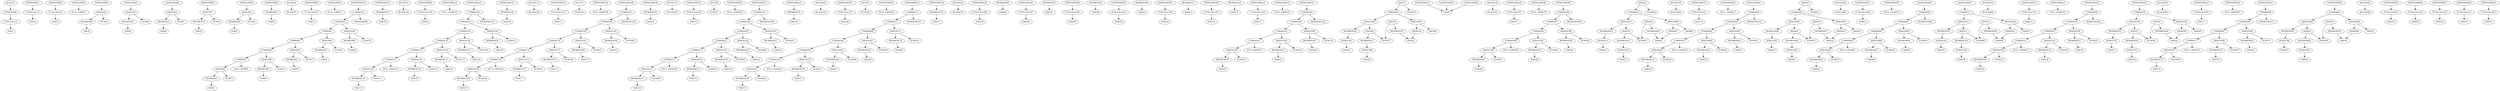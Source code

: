 digraph A { 
FUNCCALL12 -> VAR7
EXPRSTMR6 -> FUNCCALL12
FUNCCALL19 -> VAR14
EXPRSTMR13 -> FUNCCALL19
FUNCCALL29 -> VAR25
EXPRSTMR24 -> FUNCCALL29
EXPRSTMR36 -> NULL_EXPR35
MEMBER40 -> VAR39
ASSIGN42 -> NUM41
ASSIGN42 -> MEMBER40
EXPRSTMR38 -> ASSIGN42
MEMBER45 -> VAR44
ASSIGN47 -> NUM46
ASSIGN47 -> MEMBER45
EXPRSTMR43 -> ASSIGN47
MEMBER50 -> VAR49
ASSIGN52 -> NUM51
ASSIGN52 -> MEMBER50
EXPRSTMR48 -> ASSIGN52
MEMBER55 -> VAR54
ASSIGN57 -> NUM56
ASSIGN57 -> MEMBER55
EXPRSTMR53 -> ASSIGN57
MEMBER60 -> VAR59
ASSIGN62 -> NUM61
ASSIGN62 -> MEMBER60
EXPRSTMR58 -> ASSIGN62
MEMBER65 -> VAR64
EXPRSTMR63 -> MEMBER65
BLOCK34 -> BLOCK37
FUNCCALL67 -> VAR31
EXPRSTMR30 -> FUNCCALL67
EXPRSTMR74 -> NULL_EXPR73
MEMBER83 -> VAR82
ASSIGN84 -> NUM75
ASSIGN84 -> MEMBER83
COMMA85 -> ASSIGN84
COMMA85 -> NULL_EXPR81
MEMBER87 -> VAR86
ASSIGN88 -> NUM76
ASSIGN88 -> MEMBER87
COMMA89 -> ASSIGN88
COMMA89 -> COMMA85
MEMBER91 -> VAR90
ASSIGN92 -> NUM77
ASSIGN92 -> MEMBER91
COMMA93 -> ASSIGN92
COMMA93 -> COMMA89
MEMBER95 -> VAR94
ASSIGN96 -> NUM78
ASSIGN96 -> MEMBER95
COMMA97 -> ASSIGN96
COMMA97 -> COMMA93
MEMBER99 -> VAR98
ASSIGN100 -> NUM79
ASSIGN100 -> MEMBER99
COMMA101 -> ASSIGN100
COMMA101 -> COMMA97
COMMA102 -> COMMA101
COMMA102 -> MEMZERO80
EXPRSTMR103 -> COMMA102
MEMBER107 -> VAR106
EXPRSTMR105 -> MEMBER107
BLOCK72 -> BLOCK104
FUNCCALL109 -> VAR69
EXPRSTMR68 -> FUNCCALL109
EXPRSTMR116 -> NULL_EXPR115
MEMBER125 -> VAR124
ASSIGN126 -> NUM117
ASSIGN126 -> MEMBER125
COMMA127 -> ASSIGN126
COMMA127 -> NULL_EXPR123
MEMBER129 -> VAR128
ASSIGN130 -> NUM118
ASSIGN130 -> MEMBER129
COMMA131 -> ASSIGN130
COMMA131 -> COMMA127
MEMBER133 -> VAR132
ASSIGN134 -> NUM119
ASSIGN134 -> MEMBER133
COMMA135 -> ASSIGN134
COMMA135 -> COMMA131
MEMBER137 -> VAR136
ASSIGN138 -> NUM120
ASSIGN138 -> MEMBER137
COMMA139 -> ASSIGN138
COMMA139 -> COMMA135
MEMBER141 -> VAR140
ASSIGN142 -> NUM121
ASSIGN142 -> MEMBER141
COMMA143 -> ASSIGN142
COMMA143 -> COMMA139
COMMA144 -> COMMA143
COMMA144 -> MEMZERO122
EXPRSTMR145 -> COMMA144
MEMBER149 -> VAR148
EXPRSTMR147 -> MEMBER149
BLOCK114 -> BLOCK146
FUNCCALL151 -> VAR111
EXPRSTMR110 -> FUNCCALL151
NEG155 -> NUM154
EXPRSTMR159 -> NULL_EXPR158
MEMBER168 -> VAR167
ASSIGN169 -> NUM160
ASSIGN169 -> MEMBER168
COMMA170 -> ASSIGN169
COMMA170 -> NULL_EXPR166
MEMBER172 -> VAR171
ASSIGN173 -> NUM161
ASSIGN173 -> MEMBER172
COMMA174 -> ASSIGN173
COMMA174 -> COMMA170
MEMBER176 -> VAR175
ASSIGN177 -> NUM162
ASSIGN177 -> MEMBER176
COMMA178 -> ASSIGN177
COMMA178 -> COMMA174
MEMBER180 -> VAR179
ASSIGN181 -> NUM163
ASSIGN181 -> MEMBER180
COMMA182 -> ASSIGN181
COMMA182 -> COMMA178
MEMBER184 -> VAR183
ASSIGN185 -> NUM164
ASSIGN185 -> MEMBER184
COMMA186 -> ASSIGN185
COMMA186 -> COMMA182
COMMA187 -> COMMA186
COMMA187 -> MEMZERO165
EXPRSTMR188 -> COMMA187
MEMBER192 -> VAR191
EXPRSTMR190 -> MEMBER192
BLOCK157 -> BLOCK189
FUNCCALL194 -> VAR153
EXPRSTMR152 -> FUNCCALL194
NEG198 -> NUM197
EXPRSTMR202 -> NULL_EXPR201
MEMBER211 -> VAR210
ASSIGN212 -> NUM203
ASSIGN212 -> MEMBER211
COMMA213 -> ASSIGN212
COMMA213 -> NULL_EXPR209
MEMBER215 -> VAR214
ASSIGN216 -> NUM204
ASSIGN216 -> MEMBER215
COMMA217 -> ASSIGN216
COMMA217 -> COMMA213
MEMBER219 -> VAR218
ASSIGN220 -> NUM205
ASSIGN220 -> MEMBER219
COMMA221 -> ASSIGN220
COMMA221 -> COMMA217
MEMBER223 -> VAR222
ASSIGN224 -> NUM206
ASSIGN224 -> MEMBER223
COMMA225 -> ASSIGN224
COMMA225 -> COMMA221
MEMBER227 -> VAR226
ASSIGN228 -> NUM207
ASSIGN228 -> MEMBER227
COMMA229 -> ASSIGN228
COMMA229 -> COMMA225
COMMA230 -> COMMA229
COMMA230 -> MEMZERO208
EXPRSTMR231 -> COMMA230
MEMBER235 -> VAR234
EXPRSTMR233 -> MEMBER235
BLOCK200 -> BLOCK232
FUNCCALL237 -> VAR196
EXPRSTMR195 -> FUNCCALL237
NEG241 -> NUM240
EXPRSTMR245 -> NULL_EXPR244
MEMBER254 -> VAR253
ASSIGN255 -> NUM246
ASSIGN255 -> MEMBER254
COMMA256 -> ASSIGN255
COMMA256 -> NULL_EXPR252
MEMBER258 -> VAR257
ASSIGN259 -> NUM247
ASSIGN259 -> MEMBER258
COMMA260 -> ASSIGN259
COMMA260 -> COMMA256
MEMBER262 -> VAR261
ASSIGN263 -> NUM248
ASSIGN263 -> MEMBER262
COMMA264 -> ASSIGN263
COMMA264 -> COMMA260
MEMBER266 -> VAR265
ASSIGN267 -> NUM249
ASSIGN267 -> MEMBER266
COMMA268 -> ASSIGN267
COMMA268 -> COMMA264
MEMBER270 -> VAR269
ASSIGN271 -> NUM250
ASSIGN271 -> MEMBER270
COMMA272 -> ASSIGN271
COMMA272 -> COMMA268
COMMA273 -> COMMA272
COMMA273 -> MEMZERO251
EXPRSTMR274 -> COMMA273
MEMBER278 -> VAR277
EXPRSTMR276 -> MEMBER278
BLOCK243 -> BLOCK275
FUNCCALL280 -> VAR239
EXPRSTMR238 -> FUNCCALL280
MEMBER285 -> VAR284
FUNCCALL287 -> VAR282
EXPRSTMR281 -> FUNCCALL287
MEMBER292 -> VAR291
FUNCCALL294 -> VAR289
EXPRSTMR288 -> FUNCCALL294
MEMBER299 -> VAR298
FUNCCALL301 -> VAR296
EXPRSTMR295 -> FUNCCALL301
MEMBER306 -> VAR305
FUNCCALL308 -> VAR303
EXPRSTMR302 -> FUNCCALL308
MEMBER313 -> VAR312
FUNCCALL315 -> VAR310
EXPRSTMR309 -> FUNCCALL315
MEMBER320 -> VAR319
FUNCCALL322 -> VAR317
EXPRSTMR316 -> FUNCCALL322
EXPRSTMR332 -> NULL_EXPR331
MEMBER339 -> VAR338
ASSIGN340 -> NUM333
ASSIGN340 -> MEMBER339
COMMA341 -> ASSIGN340
COMMA341 -> NULL_EXPR337
MEMBER343 -> VAR342
ASSIGN344 -> NUM334
ASSIGN344 -> MEMBER343
COMMA345 -> ASSIGN344
COMMA345 -> COMMA341
MEMBER347 -> VAR346
ASSIGN348 -> NUM335
ASSIGN348 -> MEMBER347
COMMA349 -> ASSIGN348
COMMA349 -> COMMA345
COMMA350 -> COMMA349
COMMA350 -> MEMZERO336
EXPRSTMR351 -> COMMA350
MEMBER355 -> VAR354
ADD358 -> NUM357
ADD358 -> MEMBER355
ADDR359 -> VAR354
ASSIGN361 -> ADDR359
ASSIGN361 -> VAR360
DEREF363 -> VAR362
MEMBER364 -> DEREF363
DEREF366 -> VAR365
MEMBER367 -> DEREF366
ADD368 -> NUM357
ADD368 -> MEMBER367
ASSIGN369 -> ADD368
ASSIGN369 -> MEMBER364
COMMA370 -> ASSIGN369
COMMA370 -> ASSIGN361
ADD371 -> NUM356
ADD371 -> COMMA370
EXPRSTMR353 -> CAST0
BLOCK330 -> BLOCK352
FUNCCALL373 -> VAR327
EXPRSTMR326 -> FUNCCALL373
EXPRSTMR380 -> NULL_EXPR379
MEMBER387 -> VAR386
ASSIGN388 -> NUM381
ASSIGN388 -> MEMBER387
COMMA389 -> ASSIGN388
COMMA389 -> NULL_EXPR385
MEMBER391 -> VAR390
ASSIGN392 -> NUM382
ASSIGN392 -> MEMBER391
COMMA393 -> ASSIGN392
COMMA393 -> COMMA389
MEMBER395 -> VAR394
ASSIGN396 -> NUM383
ASSIGN396 -> MEMBER395
COMMA397 -> ASSIGN396
COMMA397 -> COMMA393
COMMA398 -> COMMA397
COMMA398 -> MEMZERO384
EXPRSTMR399 -> COMMA398
MEMBER403 -> VAR402
ADD406 -> NUM405
ADD406 -> MEMBER403
ADDR407 -> VAR402
ASSIGN409 -> ADDR407
ASSIGN409 -> VAR408
DEREF411 -> VAR410
MEMBER412 -> DEREF411
DEREF414 -> VAR413
MEMBER415 -> DEREF414
ADD416 -> NUM405
ADD416 -> MEMBER415
ASSIGN417 -> ADD416
ASSIGN417 -> MEMBER412
COMMA418 -> ASSIGN417
COMMA418 -> ASSIGN409
ADD419 -> NUM404
ADD419 -> COMMA418
EXPRSTMR401 -> CAST0
BLOCK378 -> BLOCK400
FUNCCALL421 -> VAR375
EXPRSTMR374 -> FUNCCALL421
EXPRSTMR428 -> NULL_EXPR427
MEMBER435 -> VAR434
ASSIGN436 -> NUM429
ASSIGN436 -> MEMBER435
COMMA437 -> ASSIGN436
COMMA437 -> NULL_EXPR433
MEMBER439 -> VAR438
ASSIGN440 -> NUM430
ASSIGN440 -> MEMBER439
COMMA441 -> ASSIGN440
COMMA441 -> COMMA437
MEMBER443 -> VAR442
ASSIGN444 -> NUM431
ASSIGN444 -> MEMBER443
COMMA445 -> ASSIGN444
COMMA445 -> COMMA441
COMMA446 -> COMMA445
COMMA446 -> MEMZERO432
EXPRSTMR447 -> COMMA446
MEMBER451 -> VAR450
ADD454 -> NUM453
ADD454 -> MEMBER451
ADDR455 -> VAR450
ASSIGN457 -> ADDR455
ASSIGN457 -> VAR456
DEREF459 -> VAR458
MEMBER460 -> DEREF459
DEREF462 -> VAR461
MEMBER463 -> DEREF462
ADD464 -> NUM453
ADD464 -> MEMBER463
ASSIGN465 -> ADD464
ASSIGN465 -> MEMBER460
COMMA466 -> ASSIGN465
COMMA466 -> ASSIGN457
ADD467 -> NUM452
ADD467 -> COMMA466
EXPRSTMR449 -> CAST0
BLOCK426 -> BLOCK448
FUNCCALL469 -> VAR423
EXPRSTMR422 -> FUNCCALL469
EXPRSTMR476 -> NULL_EXPR475
MEMBER483 -> VAR482
ASSIGN484 -> NUM477
ASSIGN484 -> MEMBER483
COMMA485 -> ASSIGN484
COMMA485 -> NULL_EXPR481
MEMBER487 -> VAR486
ASSIGN488 -> NUM478
ASSIGN488 -> MEMBER487
COMMA489 -> ASSIGN488
COMMA489 -> COMMA485
MEMBER491 -> VAR490
ASSIGN492 -> NUM479
ASSIGN492 -> MEMBER491
COMMA493 -> ASSIGN492
COMMA493 -> COMMA489
COMMA494 -> COMMA493
COMMA494 -> MEMZERO480
EXPRSTMR495 -> COMMA494
MEMBER500 -> VAR499
ADD501 -> NUM498
ADD501 -> MEMBER500
ADDR502 -> VAR499
ASSIGN504 -> ADDR502
ASSIGN504 -> VAR503
DEREF506 -> VAR505
MEMBER507 -> DEREF506
DEREF509 -> VAR508
MEMBER510 -> DEREF509
ADD511 -> NUM498
ADD511 -> MEMBER510
ASSIGN512 -> ADD511
ASSIGN512 -> MEMBER507
COMMA513 -> ASSIGN512
COMMA513 -> ASSIGN504
EXPRSTMR497 -> COMMA513
BLOCK474 -> BLOCK496
FUNCCALL515 -> VAR471
EXPRSTMR470 -> FUNCCALL515
EXPRSTMR522 -> NULL_EXPR521
MEMBER529 -> VAR528
ASSIGN530 -> NUM523
ASSIGN530 -> MEMBER529
COMMA531 -> ASSIGN530
COMMA531 -> NULL_EXPR527
MEMBER533 -> VAR532
ASSIGN534 -> NUM524
ASSIGN534 -> MEMBER533
COMMA535 -> ASSIGN534
COMMA535 -> COMMA531
MEMBER537 -> VAR536
ASSIGN538 -> NUM525
ASSIGN538 -> MEMBER537
COMMA539 -> ASSIGN538
COMMA539 -> COMMA535
COMMA540 -> COMMA539
COMMA540 -> MEMZERO526
EXPRSTMR541 -> COMMA540
MEMBER546 -> VAR545
ADD547 -> NUM544
ADD547 -> MEMBER546
ADDR548 -> VAR545
ASSIGN550 -> ADDR548
ASSIGN550 -> VAR549
DEREF552 -> VAR551
MEMBER553 -> DEREF552
DEREF555 -> VAR554
MEMBER556 -> DEREF555
ADD557 -> NUM544
ADD557 -> MEMBER556
ASSIGN558 -> ADD557
ASSIGN558 -> MEMBER553
COMMA559 -> ASSIGN558
COMMA559 -> ASSIGN550
EXPRSTMR543 -> COMMA559
BLOCK520 -> BLOCK542
FUNCCALL561 -> VAR517
EXPRSTMR516 -> FUNCCALL561
EXPRSTMR568 -> NULL_EXPR567
MEMBER575 -> VAR574
ASSIGN576 -> NUM569
ASSIGN576 -> MEMBER575
COMMA577 -> ASSIGN576
COMMA577 -> NULL_EXPR573
MEMBER579 -> VAR578
ASSIGN580 -> NUM570
ASSIGN580 -> MEMBER579
COMMA581 -> ASSIGN580
COMMA581 -> COMMA577
MEMBER583 -> VAR582
ASSIGN584 -> NUM571
ASSIGN584 -> MEMBER583
COMMA585 -> ASSIGN584
COMMA585 -> COMMA581
COMMA586 -> COMMA585
COMMA586 -> MEMZERO572
EXPRSTMR587 -> COMMA586
MEMBER592 -> VAR591
ADD593 -> NUM590
ADD593 -> MEMBER592
ADDR594 -> VAR591
ASSIGN596 -> ADDR594
ASSIGN596 -> VAR595
DEREF598 -> VAR597
MEMBER599 -> DEREF598
DEREF601 -> VAR600
MEMBER602 -> DEREF601
ADD603 -> NUM590
ADD603 -> MEMBER602
ASSIGN604 -> ADD603
ASSIGN604 -> MEMBER599
COMMA605 -> ASSIGN604
COMMA605 -> ASSIGN596
EXPRSTMR589 -> COMMA605
BLOCK566 -> BLOCK588
FUNCCALL607 -> VAR563
EXPRSTMR562 -> FUNCCALL607
FUNCCALL616 -> VAR609
EXPRSTMR608 -> FUNCCALL616
FUNCCALL625 -> VAR618
EXPRSTMR617 -> FUNCCALL625
FUNCCALL633 -> VAR627
EXPRSTMR626 -> FUNCCALL633
FUNCCALL637 -> VAR635
EXPRSTMR634 -> FUNCCALL637
BLOCK5 -> EXPRSTMR6
}
